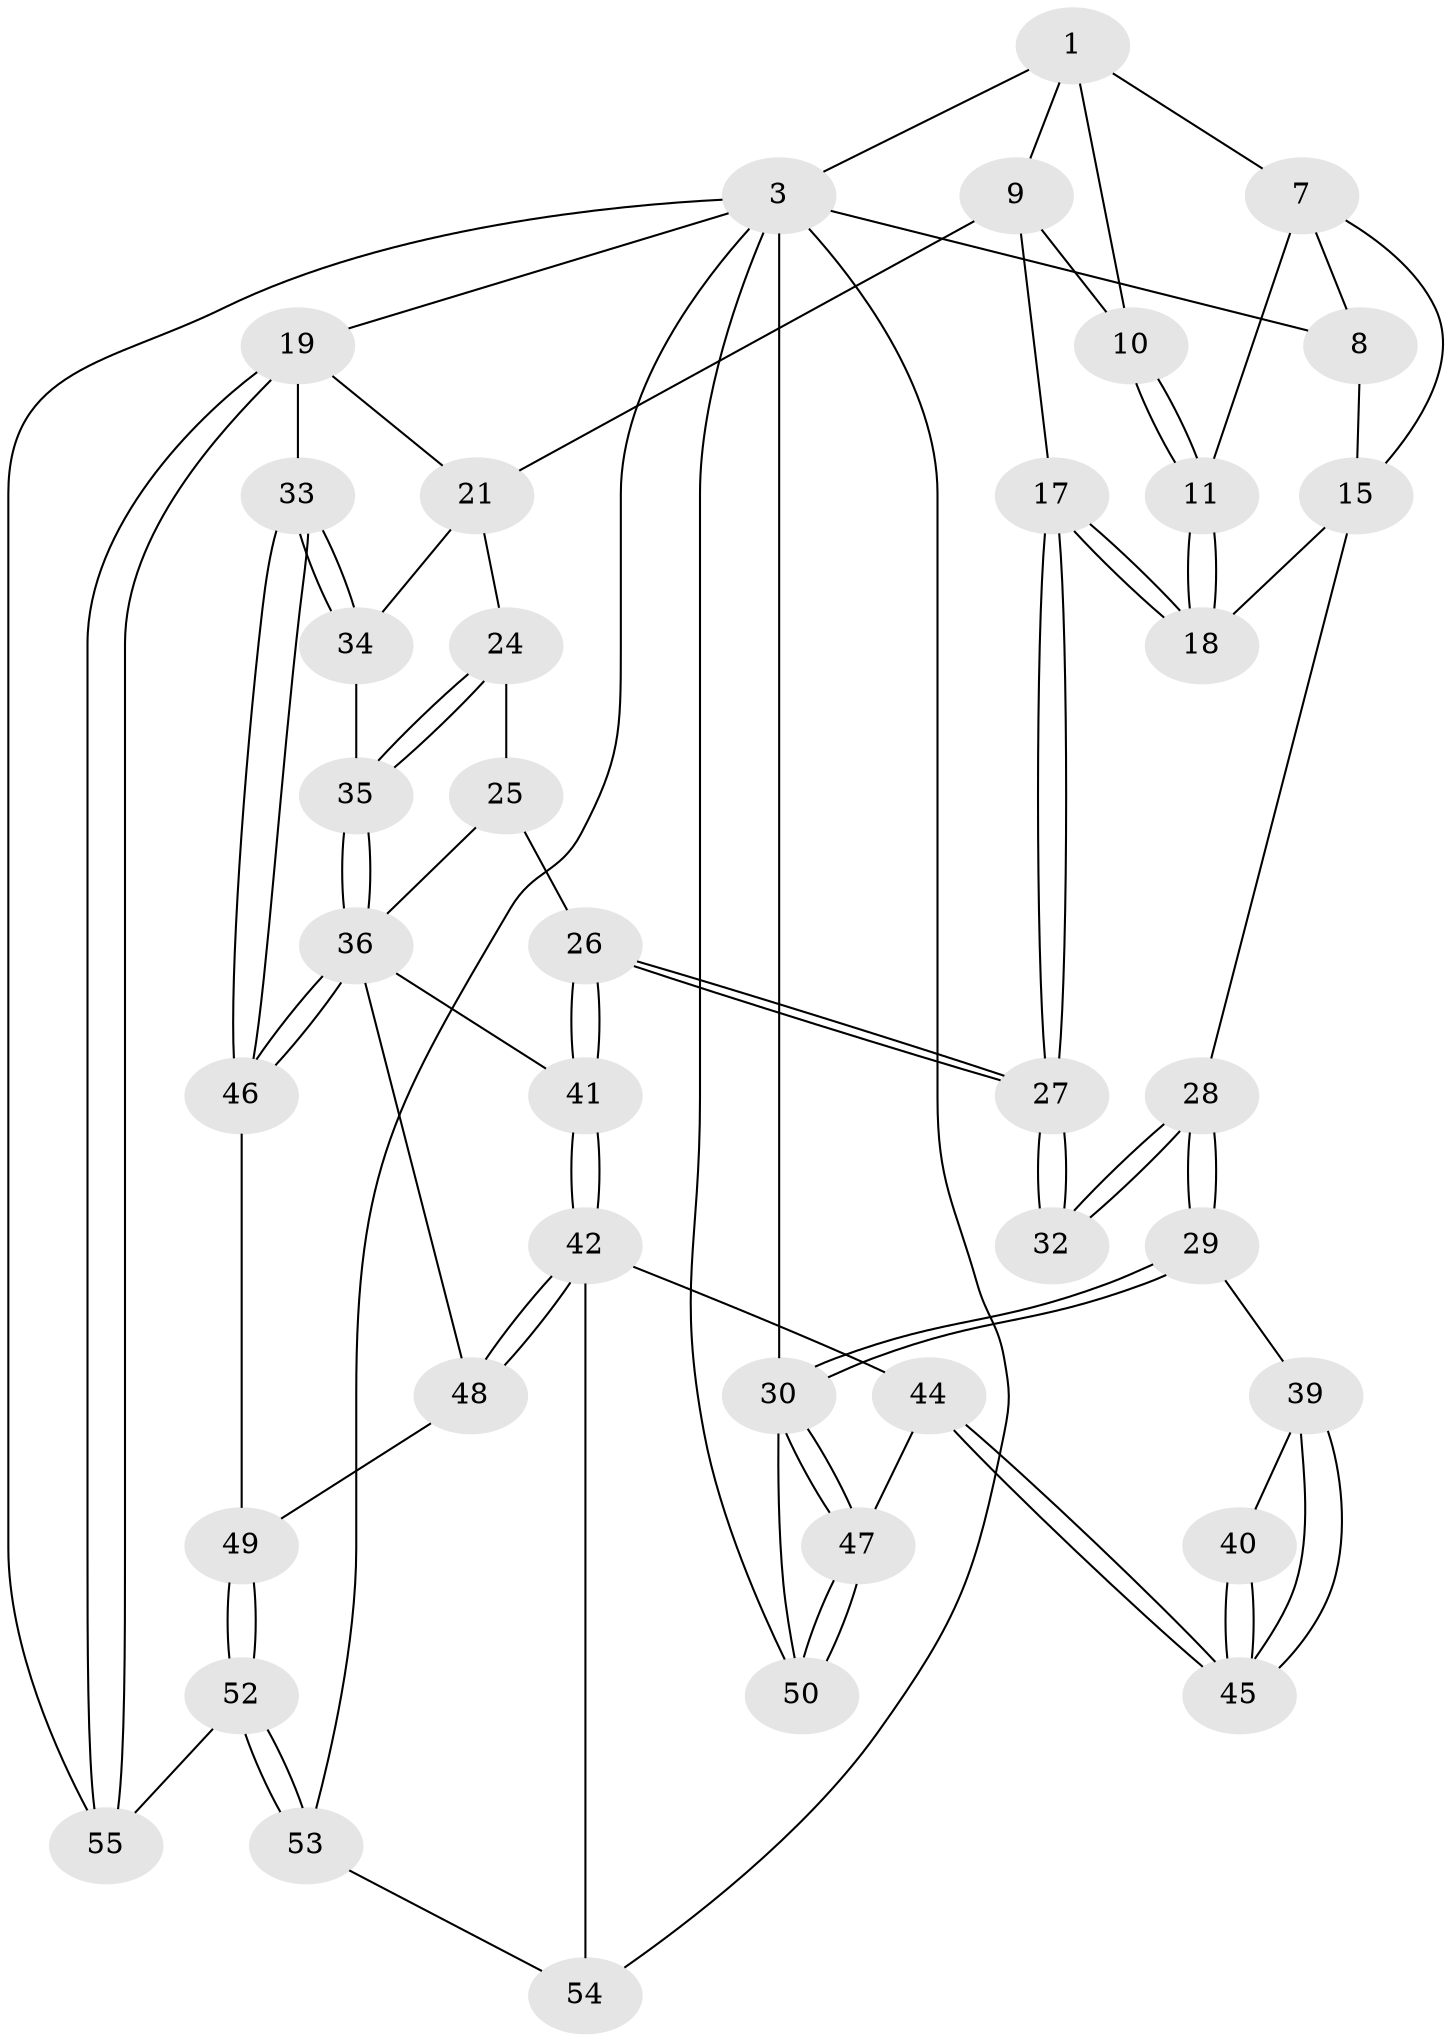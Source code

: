 // original degree distribution, {3: 0.05357142857142857, 5: 0.44642857142857145, 6: 0.25, 4: 0.25}
// Generated by graph-tools (version 1.1) at 2025/21/03/04/25 18:21:21]
// undirected, 39 vertices, 90 edges
graph export_dot {
graph [start="1"]
  node [color=gray90,style=filled];
  1 [pos="+0.366933930833832+0",super="+2+6"];
  3 [pos="+1+0",super="+56+4"];
  7 [pos="+0.26599834152532+0.25550042039088805",super="+12"];
  8 [pos="+0.19645861869763284+0.2565246164831087",super="+14"];
  9 [pos="+0.7190184495903987+0.16008447988982064",super="+16"];
  10 [pos="+0.5092910811686436+0.2478954232185886"];
  11 [pos="+0.4062942337888993+0.4314674500938115"];
  15 [pos="+0.2466633460542843+0.46668775614130537",super="+22"];
  17 [pos="+0.4490235656055394+0.5282023482774729"];
  18 [pos="+0.41161103937345933+0.4802624733205852"];
  19 [pos="+1+0.7026325979988988",super="+20"];
  21 [pos="+0.7191548454393648+0.30772669908498934",super="+23"];
  24 [pos="+0.6433999966901403+0.5549306992371205"];
  25 [pos="+0.4776601822061583+0.5811689080455622"];
  26 [pos="+0.46421776216129046+0.5799402770922866"];
  27 [pos="+0.4585227381420809+0.5755193383876437"];
  28 [pos="+0.2536813104873184+0.5730690723732856"];
  29 [pos="+0.2205096207498964+0.6217265466971246"];
  30 [pos="+0.10665723641078635+0.6409479682119562",super="+31"];
  32 [pos="+0.4424399872927755+0.584452763306314"];
  33 [pos="+0.9935423330945674+0.6699531187996451"];
  34 [pos="+0.7750236015822806+0.5851947265642062"];
  35 [pos="+0.6710379587651061+0.6337823771422366"];
  36 [pos="+0.6712794300331031+0.6374572537250683",super="+37"];
  39 [pos="+0.24511365346548758+0.6407821208937061"];
  40 [pos="+0.39920790958919017+0.624770936687871"];
  41 [pos="+0.49427288652601875+0.7588057838671269"];
  42 [pos="+0.4714106688377567+0.8243624080111198",super="+43"];
  44 [pos="+0.34082815117885573+0.8841504833859908"];
  45 [pos="+0.32691305105745594+0.7607524166079629"];
  46 [pos="+0.8420448912642761+0.6997050694901643"];
  47 [pos="+0.12434341589480884+0.7799158185772515"];
  48 [pos="+0.6777371426427031+0.7736467521813462"];
  49 [pos="+0.694833687869123+0.790105336164508"];
  50 [pos="+0+1"];
  52 [pos="+0.7038319024625942+0.9363355669266948"];
  53 [pos="+0.5483005623828933+1"];
  54 [pos="+0.42098902726275117+1"];
  55 [pos="+1+0.807259246701683"];
  1 -- 3;
  1 -- 9;
  1 -- 10;
  1 -- 7;
  3 -- 19;
  3 -- 53;
  3 -- 55;
  3 -- 50;
  3 -- 54;
  3 -- 8 [weight=2];
  3 -- 30;
  7 -- 8;
  7 -- 11;
  7 -- 15;
  8 -- 15;
  9 -- 10;
  9 -- 21;
  9 -- 17;
  10 -- 11;
  10 -- 11;
  11 -- 18;
  11 -- 18;
  15 -- 18;
  15 -- 28;
  17 -- 18;
  17 -- 18;
  17 -- 27;
  17 -- 27;
  19 -- 55;
  19 -- 55;
  19 -- 33;
  19 -- 21;
  21 -- 24;
  21 -- 34;
  24 -- 25;
  24 -- 35;
  24 -- 35;
  25 -- 26;
  25 -- 36;
  26 -- 27;
  26 -- 27;
  26 -- 41;
  26 -- 41;
  27 -- 32;
  27 -- 32;
  28 -- 29;
  28 -- 29;
  28 -- 32;
  28 -- 32;
  29 -- 30;
  29 -- 30;
  29 -- 39;
  30 -- 47;
  30 -- 47;
  30 -- 50;
  33 -- 34;
  33 -- 34;
  33 -- 46;
  33 -- 46;
  34 -- 35;
  35 -- 36;
  35 -- 36;
  36 -- 46;
  36 -- 46;
  36 -- 48;
  36 -- 41;
  39 -- 40;
  39 -- 45;
  39 -- 45;
  40 -- 45;
  40 -- 45;
  41 -- 42;
  41 -- 42;
  42 -- 48;
  42 -- 48;
  42 -- 44;
  42 -- 54;
  44 -- 45;
  44 -- 45;
  44 -- 47;
  46 -- 49;
  47 -- 50;
  47 -- 50;
  48 -- 49;
  49 -- 52;
  49 -- 52;
  52 -- 53;
  52 -- 53;
  52 -- 55;
  53 -- 54;
}
